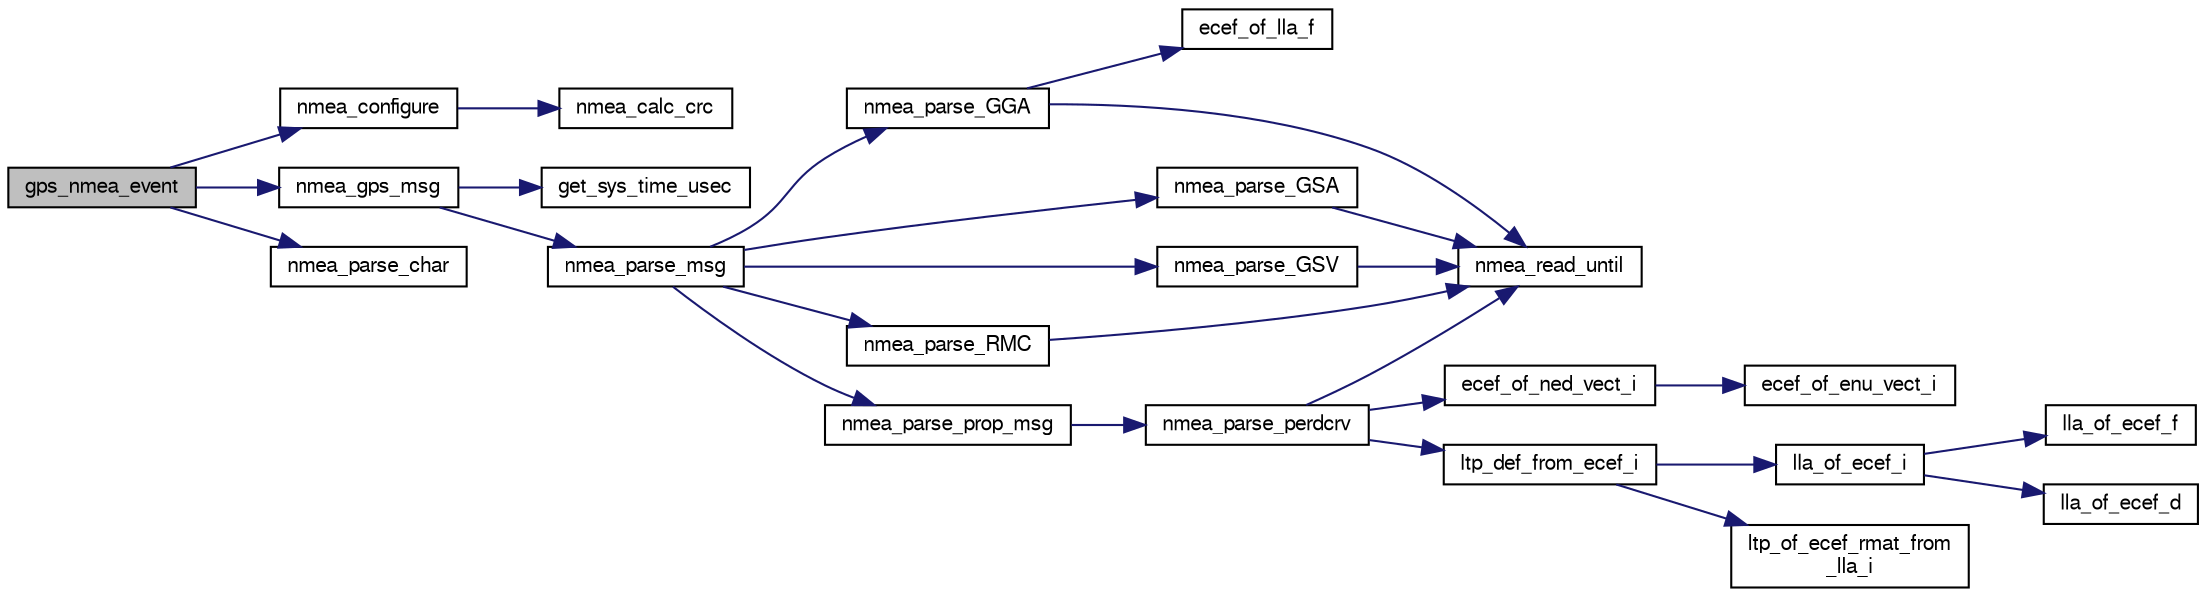 digraph "gps_nmea_event"
{
  edge [fontname="FreeSans",fontsize="10",labelfontname="FreeSans",labelfontsize="10"];
  node [fontname="FreeSans",fontsize="10",shape=record];
  rankdir="LR";
  Node1 [label="gps_nmea_event",height=0.2,width=0.4,color="black", fillcolor="grey75", style="filled", fontcolor="black"];
  Node1 -> Node2 [color="midnightblue",fontsize="10",style="solid",fontname="FreeSans"];
  Node2 [label="nmea_configure",height=0.2,width=0.4,color="black", fillcolor="white", style="filled",URL="$gps__nmea_8c.html#ae8d3eab1077bcc022180d58fc1aa7980",tooltip="The function to be called when a characted from the device is available. "];
  Node2 -> Node3 [color="midnightblue",fontsize="10",style="solid",fontname="FreeSans"];
  Node3 [label="nmea_calc_crc",height=0.2,width=0.4,color="black", fillcolor="white", style="filled",URL="$gps__nmea_8c.html#a7d5a551d259e5f21f46eee9db6f3590a",tooltip="Calculate control sum of binary buffer. "];
  Node1 -> Node4 [color="midnightblue",fontsize="10",style="solid",fontname="FreeSans"];
  Node4 [label="nmea_gps_msg",height=0.2,width=0.4,color="black", fillcolor="white", style="filled",URL="$gps__nmea_8c.html#ac4895fd95dc0cb8f5bb47a5ad64c3aee"];
  Node4 -> Node5 [color="midnightblue",fontsize="10",style="solid",fontname="FreeSans"];
  Node5 [label="get_sys_time_usec",height=0.2,width=0.4,color="black", fillcolor="white", style="filled",URL="$chibios_2mcu__periph_2sys__time__arch_8c.html#a7ddfef1f78a56c6b4c4c536b5d670bfb",tooltip="Get the time in microseconds since startup. "];
  Node4 -> Node6 [color="midnightblue",fontsize="10",style="solid",fontname="FreeSans"];
  Node6 [label="nmea_parse_msg",height=0.2,width=0.4,color="black", fillcolor="white", style="filled",URL="$gps__nmea_8c.html#a5effdb9e315da2f7fb8259839a57050e",tooltip="nmea_parse_char() has a complete line. "];
  Node6 -> Node7 [color="midnightblue",fontsize="10",style="solid",fontname="FreeSans"];
  Node7 [label="nmea_parse_GGA",height=0.2,width=0.4,color="black", fillcolor="white", style="filled",URL="$gps__nmea_8c.html#afc502793fd8bcb919f0f34298ae4c0eb",tooltip="Parse GGA NMEA messages. "];
  Node7 -> Node8 [color="midnightblue",fontsize="10",style="solid",fontname="FreeSans"];
  Node8 [label="ecef_of_lla_f",height=0.2,width=0.4,color="black", fillcolor="white", style="filled",URL="$pprz__geodetic__float_8c.html#a65bc5ba8b61d014ca659035759cc001c"];
  Node7 -> Node9 [color="midnightblue",fontsize="10",style="solid",fontname="FreeSans"];
  Node9 [label="nmea_read_until",height=0.2,width=0.4,color="black", fillcolor="white", style="filled",URL="$gps__nmea_8h.html#a456be6466eb8510b09df4d6996519647",tooltip="Read until a certain character, placed here for proprietary includes. "];
  Node6 -> Node10 [color="midnightblue",fontsize="10",style="solid",fontname="FreeSans"];
  Node10 [label="nmea_parse_GSA",height=0.2,width=0.4,color="black", fillcolor="white", style="filled",URL="$gps__nmea_8c.html#a981e852925b15d4eafff5d582547fba0",tooltip="Parse GSA NMEA messages. "];
  Node10 -> Node9 [color="midnightblue",fontsize="10",style="solid",fontname="FreeSans"];
  Node6 -> Node11 [color="midnightblue",fontsize="10",style="solid",fontname="FreeSans"];
  Node11 [label="nmea_parse_GSV",height=0.2,width=0.4,color="black", fillcolor="white", style="filled",URL="$gps__nmea_8c.html#a79f4e0b7097506dfef23b8a49cea0e64",tooltip="Parse GSV-nmea-messages. "];
  Node11 -> Node9 [color="midnightblue",fontsize="10",style="solid",fontname="FreeSans"];
  Node6 -> Node12 [color="midnightblue",fontsize="10",style="solid",fontname="FreeSans"];
  Node12 [label="nmea_parse_prop_msg",height=0.2,width=0.4,color="black", fillcolor="white", style="filled",URL="$gps__nmea_8c.html#a7ada001a707e893acb124d3668cb901e"];
  Node12 -> Node13 [color="midnightblue",fontsize="10",style="solid",fontname="FreeSans"];
  Node13 [label="nmea_parse_perdcrv",height=0.2,width=0.4,color="black", fillcolor="white", style="filled",URL="$gps__furuno_8c.html#a9ef52ff00fd929f7ac2f15fad0669843"];
  Node13 -> Node14 [color="midnightblue",fontsize="10",style="solid",fontname="FreeSans"];
  Node14 [label="ecef_of_ned_vect_i",height=0.2,width=0.4,color="black", fillcolor="white", style="filled",URL="$group__math__geodetic__int.html#gab146002b10face50bd92576ce4882f1d",tooltip="Rotate a vector from NED to ECEF. "];
  Node14 -> Node15 [color="midnightblue",fontsize="10",style="solid",fontname="FreeSans"];
  Node15 [label="ecef_of_enu_vect_i",height=0.2,width=0.4,color="black", fillcolor="white", style="filled",URL="$group__math__geodetic__int.html#gaabe6e63048c95afdffdd4a581dc5f2b8",tooltip="Rotate a vector from ENU to ECEF. "];
  Node13 -> Node16 [color="midnightblue",fontsize="10",style="solid",fontname="FreeSans"];
  Node16 [label="ltp_def_from_ecef_i",height=0.2,width=0.4,color="black", fillcolor="white", style="filled",URL="$group__math__geodetic__int.html#ga5afd098a83e572b854e157486ccb569f"];
  Node16 -> Node17 [color="midnightblue",fontsize="10",style="solid",fontname="FreeSans"];
  Node17 [label="lla_of_ecef_i",height=0.2,width=0.4,color="black", fillcolor="white", style="filled",URL="$group__math__geodetic__int.html#gaea47a32071c2427f895fcb1df32c4e23",tooltip="Convert a ECEF to LLA. "];
  Node17 -> Node18 [color="midnightblue",fontsize="10",style="solid",fontname="FreeSans"];
  Node18 [label="lla_of_ecef_f",height=0.2,width=0.4,color="black", fillcolor="white", style="filled",URL="$pprz__geodetic__float_8c.html#adecd186d51b41b09f0cad928c0d2f68e"];
  Node17 -> Node19 [color="midnightblue",fontsize="10",style="solid",fontname="FreeSans"];
  Node19 [label="lla_of_ecef_d",height=0.2,width=0.4,color="black", fillcolor="white", style="filled",URL="$group__math__geodetic__double.html#ga9d3464ccabcd97db9fb4e1c7d25dfe16"];
  Node16 -> Node20 [color="midnightblue",fontsize="10",style="solid",fontname="FreeSans"];
  Node20 [label="ltp_of_ecef_rmat_from\l_lla_i",height=0.2,width=0.4,color="black", fillcolor="white", style="filled",URL="$group__math__geodetic__int.html#ga6b7ff6661d7385053cc297340d6a5cc9"];
  Node13 -> Node9 [color="midnightblue",fontsize="10",style="solid",fontname="FreeSans"];
  Node6 -> Node21 [color="midnightblue",fontsize="10",style="solid",fontname="FreeSans"];
  Node21 [label="nmea_parse_RMC",height=0.2,width=0.4,color="black", fillcolor="white", style="filled",URL="$gps__nmea_8c.html#a2c37d1bda841cd78aa1deacb850311bf",tooltip="Parse RMC NMEA messages. "];
  Node21 -> Node9 [color="midnightblue",fontsize="10",style="solid",fontname="FreeSans"];
  Node1 -> Node22 [color="midnightblue",fontsize="10",style="solid",fontname="FreeSans"];
  Node22 [label="nmea_parse_char",height=0.2,width=0.4,color="black", fillcolor="white", style="filled",URL="$gps__nmea_8c.html#af2c40746dbb1a1371e3411033e64239a",tooltip="This is the actual parser. "];
}
